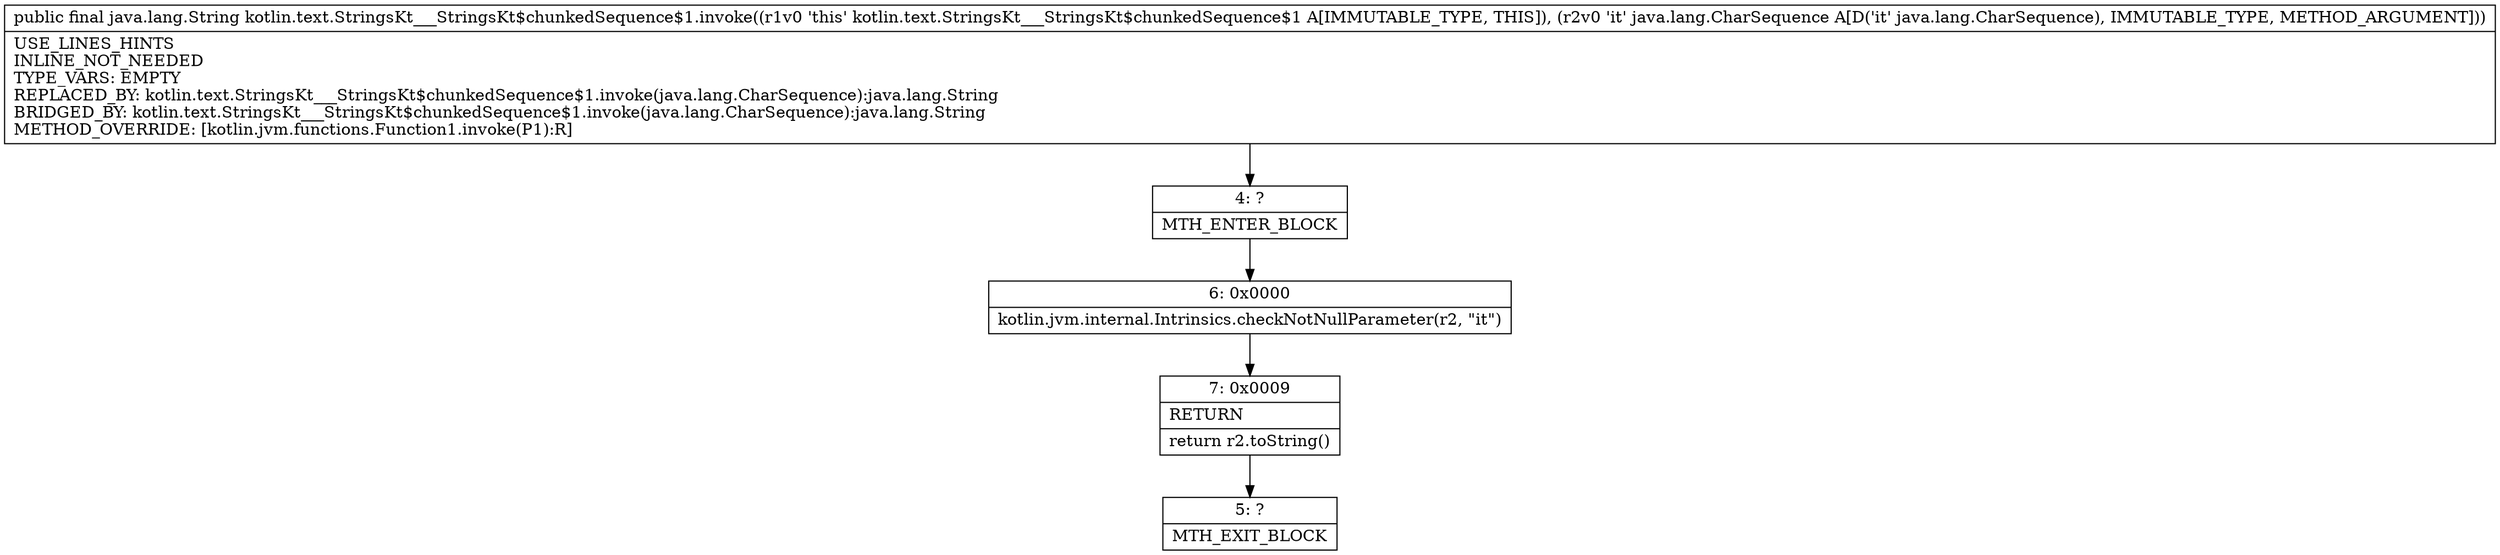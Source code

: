 digraph "CFG forkotlin.text.StringsKt___StringsKt$chunkedSequence$1.invoke(Ljava\/lang\/CharSequence;)Ljava\/lang\/String;" {
Node_4 [shape=record,label="{4\:\ ?|MTH_ENTER_BLOCK\l}"];
Node_6 [shape=record,label="{6\:\ 0x0000|kotlin.jvm.internal.Intrinsics.checkNotNullParameter(r2, \"it\")\l}"];
Node_7 [shape=record,label="{7\:\ 0x0009|RETURN\l|return r2.toString()\l}"];
Node_5 [shape=record,label="{5\:\ ?|MTH_EXIT_BLOCK\l}"];
MethodNode[shape=record,label="{public final java.lang.String kotlin.text.StringsKt___StringsKt$chunkedSequence$1.invoke((r1v0 'this' kotlin.text.StringsKt___StringsKt$chunkedSequence$1 A[IMMUTABLE_TYPE, THIS]), (r2v0 'it' java.lang.CharSequence A[D('it' java.lang.CharSequence), IMMUTABLE_TYPE, METHOD_ARGUMENT]))  | USE_LINES_HINTS\lINLINE_NOT_NEEDED\lTYPE_VARS: EMPTY\lREPLACED_BY: kotlin.text.StringsKt___StringsKt$chunkedSequence$1.invoke(java.lang.CharSequence):java.lang.String\lBRIDGED_BY: kotlin.text.StringsKt___StringsKt$chunkedSequence$1.invoke(java.lang.CharSequence):java.lang.String\lMETHOD_OVERRIDE: [kotlin.jvm.functions.Function1.invoke(P1):R]\l}"];
MethodNode -> Node_4;Node_4 -> Node_6;
Node_6 -> Node_7;
Node_7 -> Node_5;
}

